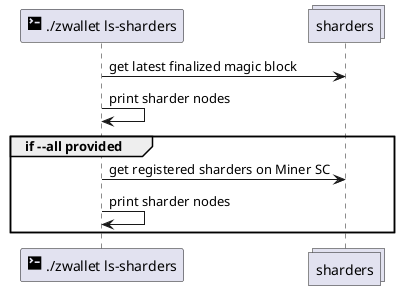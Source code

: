 @startuml
participant "<size:20><&terminal></size> ./zwallet ls-sharders" as cli
collections sharders

cli -> sharders: get latest finalized magic block
cli -> cli: print sharder nodes
group if --all provided
cli -> sharders: get registered sharders on Miner SC
cli -> cli: print sharder nodes
end

@enduml